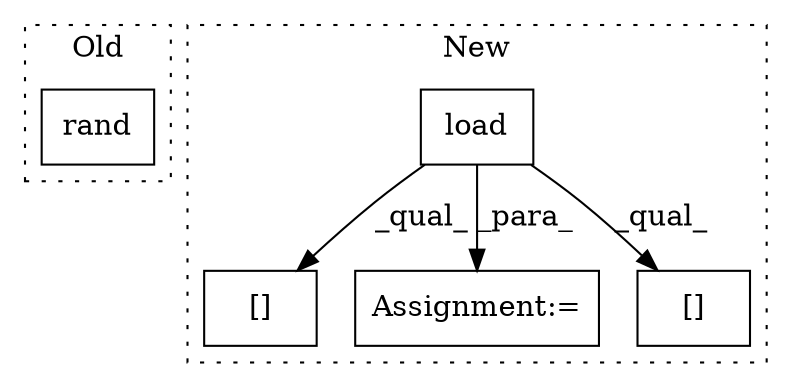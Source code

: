 digraph G {
subgraph cluster0 {
1 [label="rand" a="32" s="639,653" l="5,1" shape="box"];
label = "Old";
style="dotted";
}
subgraph cluster1 {
2 [label="load" a="32" s="758,782" l="5,1" shape="box"];
3 [label="[]" a="2" s="827,851" l="7,1" shape="box"];
4 [label="Assignment:=" a="7" s="973" l="1" shape="box"];
5 [label="[]" a="2" s="873,898" l="7,1" shape="box"];
label = "New";
style="dotted";
}
2 -> 4 [label="_para_"];
2 -> 5 [label="_qual_"];
2 -> 3 [label="_qual_"];
}